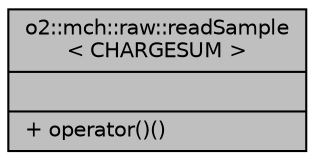 digraph "o2::mch::raw::readSample&lt; CHARGESUM &gt;"
{
 // INTERACTIVE_SVG=YES
  bgcolor="transparent";
  edge [fontname="Helvetica",fontsize="10",labelfontname="Helvetica",labelfontsize="10"];
  node [fontname="Helvetica",fontsize="10",shape=record];
  Node1 [label="{o2::mch::raw::readSample\l\< CHARGESUM \>\n||+ operator()()\l}",height=0.2,width=0.4,color="black", fillcolor="grey75", style="filled", fontcolor="black"];
}
